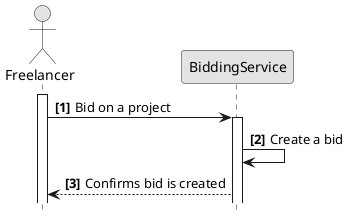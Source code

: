 @startuml
hide footbox
autonumber "<b>[0]"
skinparam monochrome true

actor Freelancer
participant BiddingService

activate Freelancer
Freelancer -> BiddingService: Bid on a project

activate BiddingService
BiddingService -> BiddingService: Create a bid
BiddingService --> Freelancer: Confirms bid is created
@enduml